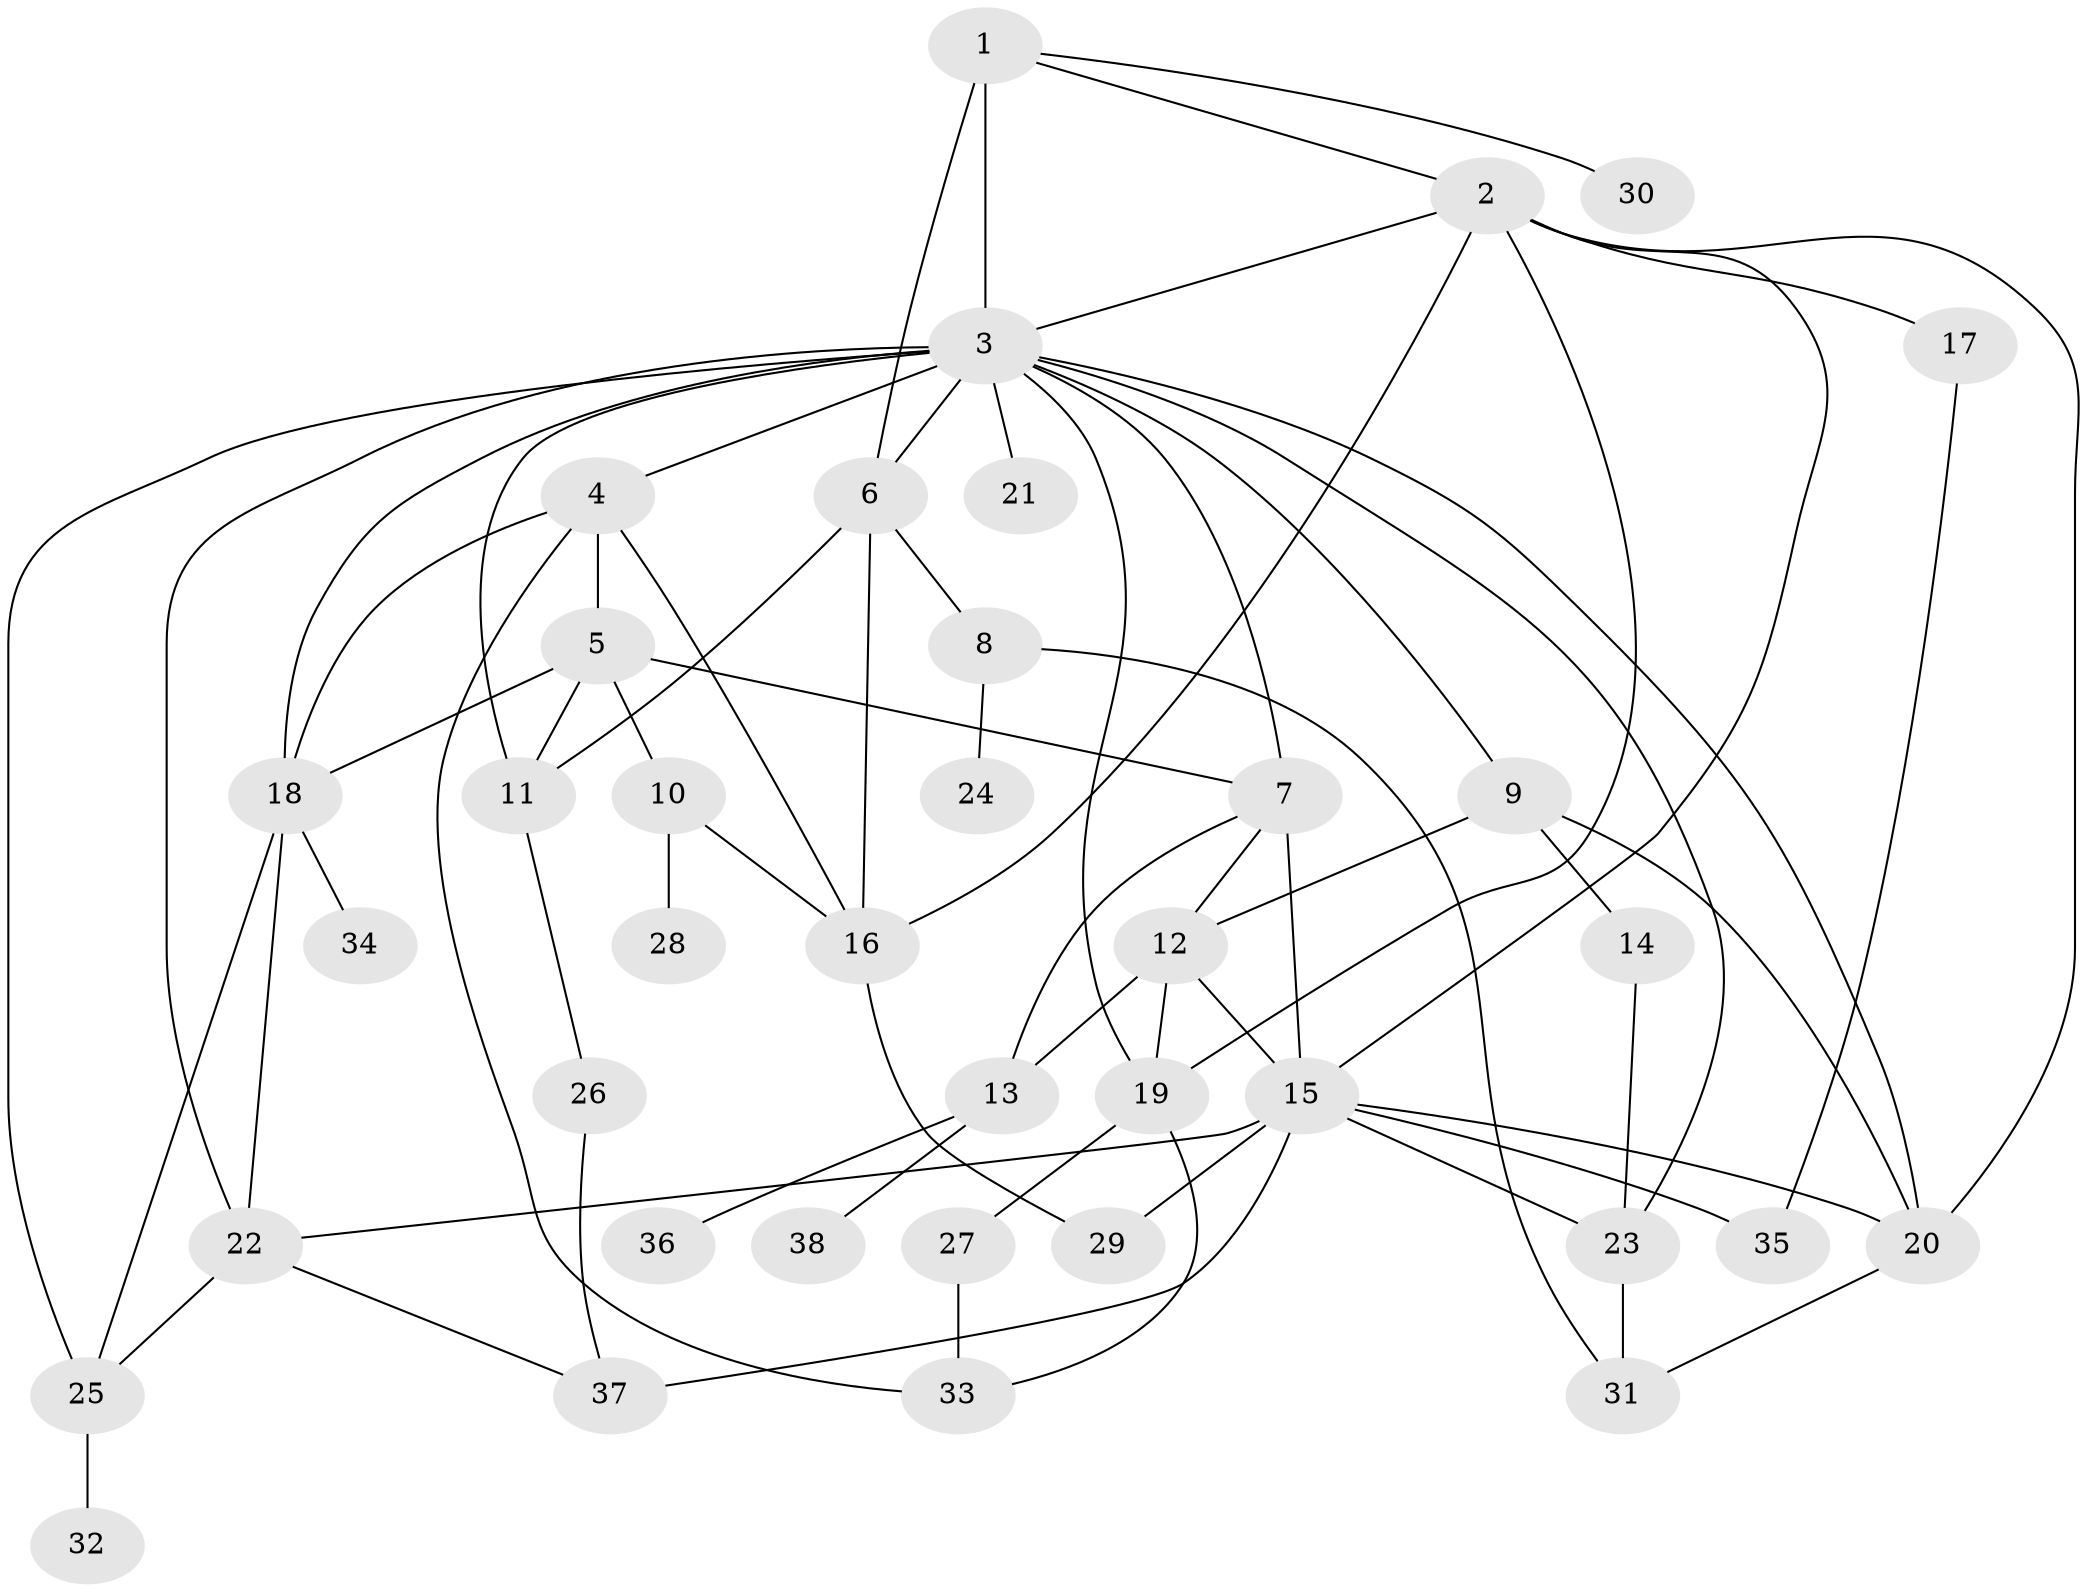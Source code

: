 // original degree distribution, {3: 0.28, 8: 0.02666666666666667, 9: 0.013333333333333334, 5: 0.09333333333333334, 7: 0.013333333333333334, 4: 0.14666666666666667, 2: 0.24, 1: 0.18666666666666668}
// Generated by graph-tools (version 1.1) at 2025/34/03/09/25 02:34:30]
// undirected, 38 vertices, 70 edges
graph export_dot {
graph [start="1"]
  node [color=gray90,style=filled];
  1;
  2;
  3;
  4;
  5;
  6;
  7;
  8;
  9;
  10;
  11;
  12;
  13;
  14;
  15;
  16;
  17;
  18;
  19;
  20;
  21;
  22;
  23;
  24;
  25;
  26;
  27;
  28;
  29;
  30;
  31;
  32;
  33;
  34;
  35;
  36;
  37;
  38;
  1 -- 2 [weight=1.0];
  1 -- 3 [weight=1.0];
  1 -- 6 [weight=2.0];
  1 -- 30 [weight=1.0];
  2 -- 3 [weight=1.0];
  2 -- 15 [weight=1.0];
  2 -- 16 [weight=1.0];
  2 -- 17 [weight=1.0];
  2 -- 19 [weight=1.0];
  2 -- 20 [weight=1.0];
  3 -- 4 [weight=1.0];
  3 -- 6 [weight=2.0];
  3 -- 7 [weight=1.0];
  3 -- 9 [weight=1.0];
  3 -- 11 [weight=1.0];
  3 -- 18 [weight=1.0];
  3 -- 19 [weight=1.0];
  3 -- 20 [weight=1.0];
  3 -- 21 [weight=1.0];
  3 -- 22 [weight=2.0];
  3 -- 23 [weight=1.0];
  3 -- 25 [weight=1.0];
  4 -- 5 [weight=1.0];
  4 -- 16 [weight=1.0];
  4 -- 18 [weight=1.0];
  4 -- 33 [weight=1.0];
  5 -- 7 [weight=1.0];
  5 -- 10 [weight=1.0];
  5 -- 11 [weight=1.0];
  5 -- 18 [weight=1.0];
  6 -- 8 [weight=1.0];
  6 -- 11 [weight=1.0];
  6 -- 16 [weight=1.0];
  7 -- 12 [weight=1.0];
  7 -- 13 [weight=2.0];
  7 -- 15 [weight=1.0];
  8 -- 24 [weight=1.0];
  8 -- 31 [weight=1.0];
  9 -- 12 [weight=1.0];
  9 -- 14 [weight=2.0];
  9 -- 20 [weight=1.0];
  10 -- 16 [weight=1.0];
  10 -- 28 [weight=1.0];
  11 -- 26 [weight=1.0];
  12 -- 13 [weight=1.0];
  12 -- 15 [weight=1.0];
  12 -- 19 [weight=1.0];
  13 -- 36 [weight=1.0];
  13 -- 38 [weight=1.0];
  14 -- 23 [weight=1.0];
  15 -- 20 [weight=1.0];
  15 -- 22 [weight=2.0];
  15 -- 23 [weight=1.0];
  15 -- 29 [weight=1.0];
  15 -- 35 [weight=1.0];
  15 -- 37 [weight=2.0];
  16 -- 29 [weight=1.0];
  17 -- 35 [weight=1.0];
  18 -- 22 [weight=1.0];
  18 -- 25 [weight=1.0];
  18 -- 34 [weight=1.0];
  19 -- 27 [weight=2.0];
  19 -- 33 [weight=1.0];
  20 -- 31 [weight=1.0];
  22 -- 25 [weight=1.0];
  22 -- 37 [weight=1.0];
  23 -- 31 [weight=1.0];
  25 -- 32 [weight=1.0];
  26 -- 37 [weight=1.0];
  27 -- 33 [weight=1.0];
}
